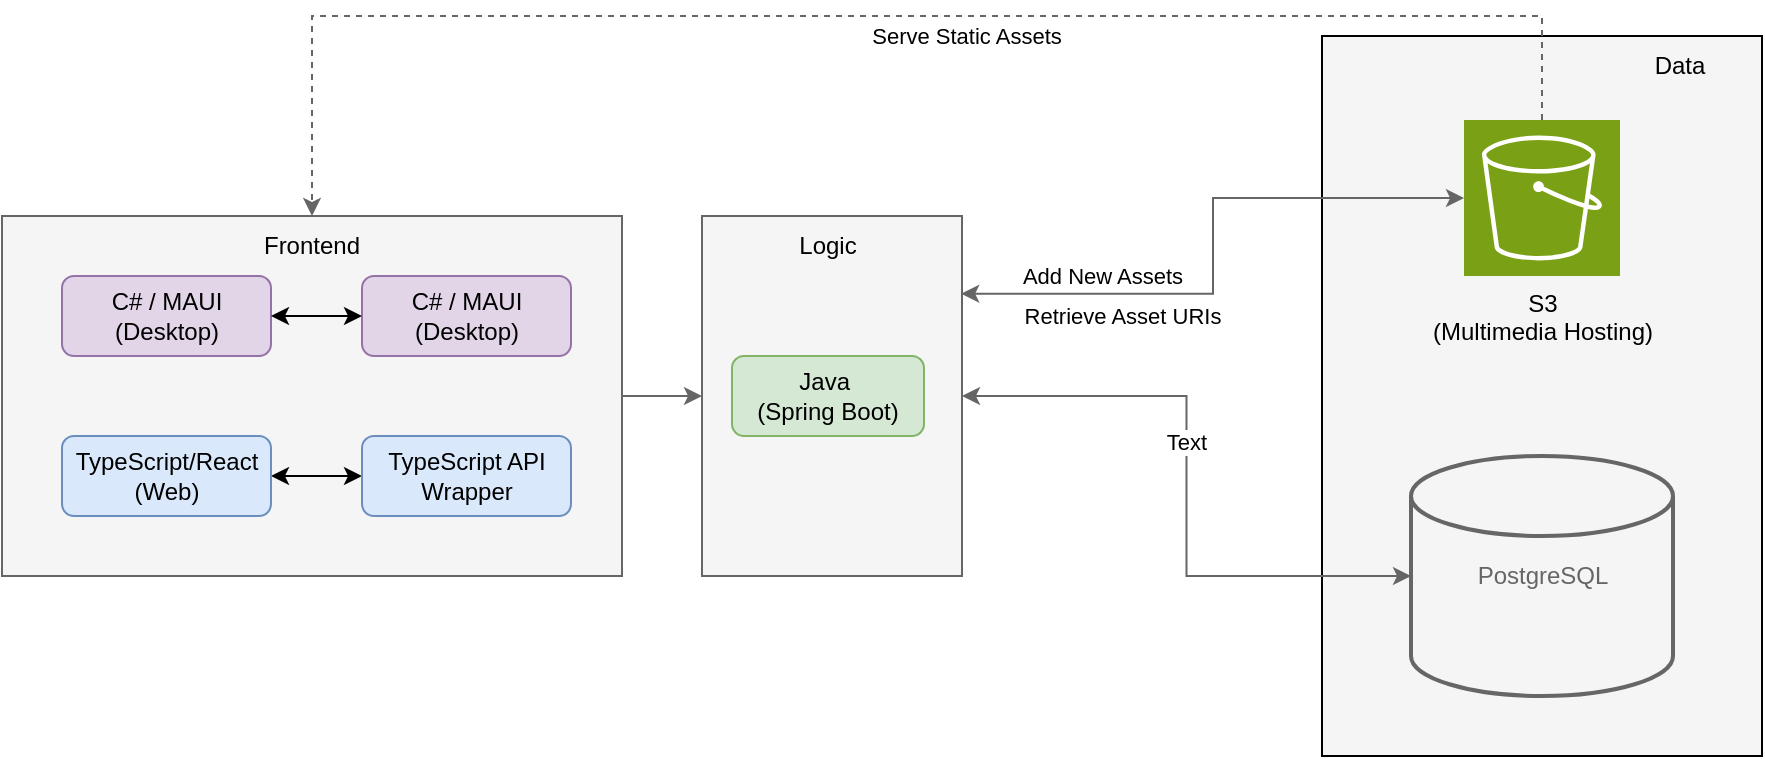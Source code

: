 <mxfile version="24.7.16">
  <diagram name="Page-1" id="avLllQ8TfvQK6QZWN9e0">
    <mxGraphModel dx="1221" dy="816" grid="1" gridSize="10" guides="1" tooltips="1" connect="1" arrows="1" fold="1" page="1" pageScale="1" pageWidth="850" pageHeight="1100" math="0" shadow="0">
      <root>
        <mxCell id="0" />
        <mxCell id="1" parent="0" />
        <mxCell id="S7jA4LU07vTDR2kEZMbT-1" value="" style="rounded=0;whiteSpace=wrap;html=1;fillColor=#F5F5F5;" vertex="1" parent="1">
          <mxGeometry x="690" y="160" width="220" height="360" as="geometry" />
        </mxCell>
        <mxCell id="96OnCysgnm1QU07OWwqa-6" value="&lt;font color=&quot;#000000&quot;&gt;S3&lt;br&gt;(Multimedia Hosting)&lt;/font&gt;" style="sketch=0;points=[[0,0,0],[0.25,0,0],[0.5,0,0],[0.75,0,0],[1,0,0],[0,1,0],[0.25,1,0],[0.5,1,0],[0.75,1,0],[1,1,0],[0,0.25,0],[0,0.5,0],[0,0.75,0],[1,0.25,0],[1,0.5,0],[1,0.75,0]];outlineConnect=0;fontColor=#232F3E;fillColor=#7AA116;strokeColor=#ffffff;dashed=0;verticalLabelPosition=bottom;verticalAlign=top;align=center;html=1;fontSize=12;fontStyle=0;aspect=fixed;shape=mxgraph.aws4.resourceIcon;resIcon=mxgraph.aws4.s3;" parent="1" vertex="1">
          <mxGeometry x="761" y="202" width="78" height="78" as="geometry" />
        </mxCell>
        <mxCell id="V3AIk7Uvm4u_U-9z5ptn-5" value="&lt;font color=&quot;#666666&quot;&gt;PostgreSQL&lt;/font&gt;" style="strokeWidth=2;html=1;shape=mxgraph.flowchart.database;whiteSpace=wrap;fillColor=#f5f5f5;fontColor=#333333;strokeColor=#666666;" parent="1" vertex="1">
          <mxGeometry x="734.5" y="370" width="131" height="120" as="geometry" />
        </mxCell>
        <mxCell id="V3AIk7Uvm4u_U-9z5ptn-6" value="&lt;div&gt;&lt;br&gt;&lt;/div&gt;" style="rounded=0;whiteSpace=wrap;html=1;fillColor=#f5f5f5;fontColor=#333333;strokeColor=#666666;" parent="1" vertex="1">
          <mxGeometry x="380" y="250" width="130" height="180" as="geometry" />
        </mxCell>
        <mxCell id="V3AIk7Uvm4u_U-9z5ptn-7" value="Logic" style="text;html=1;align=center;verticalAlign=middle;whiteSpace=wrap;rounded=0;" parent="1" vertex="1">
          <mxGeometry x="413" y="250" width="60" height="30" as="geometry" />
        </mxCell>
        <mxCell id="V3AIk7Uvm4u_U-9z5ptn-8" value="&lt;div&gt;Java&amp;nbsp;&lt;/div&gt;&lt;div&gt;(Spring Boot)&lt;/div&gt;" style="rounded=1;whiteSpace=wrap;html=1;fillColor=#d5e8d4;strokeColor=#82b366;" parent="1" vertex="1">
          <mxGeometry x="395" y="320" width="96" height="40" as="geometry" />
        </mxCell>
        <mxCell id="V3AIk7Uvm4u_U-9z5ptn-13" style="edgeStyle=orthogonalEdgeStyle;rounded=0;orthogonalLoop=1;jettySize=auto;html=1;strokeColor=#666666;" parent="1" source="V3AIk7Uvm4u_U-9z5ptn-9" target="V3AIk7Uvm4u_U-9z5ptn-6" edge="1">
          <mxGeometry relative="1" as="geometry" />
        </mxCell>
        <mxCell id="V3AIk7Uvm4u_U-9z5ptn-9" value="" style="rounded=0;whiteSpace=wrap;html=1;fillColor=#f5f5f5;fontColor=#333333;strokeColor=#666666;" parent="1" vertex="1">
          <mxGeometry x="30" y="250" width="310" height="180" as="geometry" />
        </mxCell>
        <mxCell id="V3AIk7Uvm4u_U-9z5ptn-10" value="Frontend" style="text;html=1;align=center;verticalAlign=middle;whiteSpace=wrap;rounded=0;" parent="1" vertex="1">
          <mxGeometry x="155" y="250" width="60" height="30" as="geometry" />
        </mxCell>
        <mxCell id="V3AIk7Uvm4u_U-9z5ptn-11" value="&lt;div&gt;C# / MAUI &lt;br&gt;&lt;/div&gt;&lt;div&gt;(Desktop)&lt;br&gt;&lt;/div&gt;" style="rounded=1;whiteSpace=wrap;html=1;fillColor=#e1d5e7;strokeColor=#9673a6;" parent="1" vertex="1">
          <mxGeometry x="60" y="280" width="104.5" height="40" as="geometry" />
        </mxCell>
        <mxCell id="S7jA4LU07vTDR2kEZMbT-5" style="edgeStyle=orthogonalEdgeStyle;rounded=0;orthogonalLoop=1;jettySize=auto;html=1;entryX=0;entryY=0.5;entryDx=0;entryDy=0;startArrow=classic;startFill=1;" edge="1" parent="1" source="V3AIk7Uvm4u_U-9z5ptn-12" target="S7jA4LU07vTDR2kEZMbT-4">
          <mxGeometry relative="1" as="geometry" />
        </mxCell>
        <mxCell id="V3AIk7Uvm4u_U-9z5ptn-12" value="&lt;div&gt;TypeScript/React&lt;br&gt;&lt;/div&gt;&lt;div&gt;(Web)&lt;br&gt;&lt;/div&gt;" style="rounded=1;whiteSpace=wrap;html=1;fillColor=#dae8fc;strokeColor=#6c8ebf;" parent="1" vertex="1">
          <mxGeometry x="60" y="360" width="104.5" height="40" as="geometry" />
        </mxCell>
        <mxCell id="V3AIk7Uvm4u_U-9z5ptn-17" value="" style="endArrow=classic;html=1;rounded=0;entryX=0;entryY=0.5;entryDx=0;entryDy=0;entryPerimeter=0;exitX=0.997;exitY=0.216;exitDx=0;exitDy=0;strokeColor=#666666;edgeStyle=orthogonalEdgeStyle;exitPerimeter=0;startArrow=classic;startFill=1;" parent="1" source="V3AIk7Uvm4u_U-9z5ptn-6" target="96OnCysgnm1QU07OWwqa-6" edge="1">
          <mxGeometry width="50" height="50" relative="1" as="geometry">
            <mxPoint x="494" y="340" as="sourcePoint" />
            <mxPoint x="544" y="290" as="targetPoint" />
          </mxGeometry>
        </mxCell>
        <mxCell id="S7jA4LU07vTDR2kEZMbT-9" value="&lt;div&gt;Add New Assets&lt;/div&gt;" style="edgeLabel;html=1;align=center;verticalAlign=middle;resizable=0;points=[];" vertex="1" connectable="0" parent="V3AIk7Uvm4u_U-9z5ptn-17">
          <mxGeometry x="-0.472" y="1" relative="1" as="geometry">
            <mxPoint x="-9" y="-8" as="offset" />
          </mxGeometry>
        </mxCell>
        <mxCell id="S7jA4LU07vTDR2kEZMbT-11" value="Retrieve Asset URIs" style="edgeLabel;html=1;align=center;verticalAlign=middle;resizable=0;points=[];" vertex="1" connectable="0" parent="V3AIk7Uvm4u_U-9z5ptn-17">
          <mxGeometry x="-0.794" relative="1" as="geometry">
            <mxPoint x="49" y="11" as="offset" />
          </mxGeometry>
        </mxCell>
        <mxCell id="V3AIk7Uvm4u_U-9z5ptn-19" value="" style="endArrow=classic;html=1;rounded=0;dashed=1;exitX=0.5;exitY=0;exitDx=0;exitDy=0;exitPerimeter=0;entryX=0.5;entryY=0;entryDx=0;entryDy=0;strokeColor=#666666;" parent="1" source="96OnCysgnm1QU07OWwqa-6" target="V3AIk7Uvm4u_U-9z5ptn-10" edge="1">
          <mxGeometry width="50" height="50" relative="1" as="geometry">
            <mxPoint x="664" y="180" as="sourcePoint" />
            <mxPoint x="714" y="130" as="targetPoint" />
            <Array as="points">
              <mxPoint x="800" y="150" />
              <mxPoint x="185" y="150" />
            </Array>
          </mxGeometry>
        </mxCell>
        <mxCell id="S7jA4LU07vTDR2kEZMbT-8" value="Serve Static Assets" style="edgeLabel;html=1;align=center;verticalAlign=middle;resizable=0;points=[];" vertex="1" connectable="0" parent="V3AIk7Uvm4u_U-9z5ptn-19">
          <mxGeometry x="-0.177" y="1" relative="1" as="geometry">
            <mxPoint x="-25" y="9" as="offset" />
          </mxGeometry>
        </mxCell>
        <mxCell id="V3AIk7Uvm4u_U-9z5ptn-20" value="" style="endArrow=classic;html=1;rounded=0;entryX=0;entryY=0.5;entryDx=0;entryDy=0;entryPerimeter=0;exitX=1;exitY=0.5;exitDx=0;exitDy=0;strokeColor=#666666;edgeStyle=orthogonalEdgeStyle;startArrow=classic;startFill=1;" parent="1" source="V3AIk7Uvm4u_U-9z5ptn-6" target="V3AIk7Uvm4u_U-9z5ptn-5" edge="1">
          <mxGeometry width="50" height="50" relative="1" as="geometry">
            <mxPoint x="550" y="440" as="sourcePoint" />
            <mxPoint x="600" y="390" as="targetPoint" />
          </mxGeometry>
        </mxCell>
        <mxCell id="S7jA4LU07vTDR2kEZMbT-10" value="Text" style="edgeLabel;html=1;align=center;verticalAlign=middle;resizable=0;points=[];" vertex="1" connectable="0" parent="V3AIk7Uvm4u_U-9z5ptn-20">
          <mxGeometry x="-0.142" y="-1" relative="1" as="geometry">
            <mxPoint as="offset" />
          </mxGeometry>
        </mxCell>
        <mxCell id="S7jA4LU07vTDR2kEZMbT-2" value="&lt;div&gt;Data&lt;/div&gt;" style="text;html=1;align=center;verticalAlign=middle;whiteSpace=wrap;rounded=0;" vertex="1" parent="1">
          <mxGeometry x="839" y="160" width="60" height="30" as="geometry" />
        </mxCell>
        <mxCell id="S7jA4LU07vTDR2kEZMbT-4" value="TypeScript API Wrapper" style="rounded=1;whiteSpace=wrap;html=1;fillColor=#dae8fc;strokeColor=#6c8ebf;" vertex="1" parent="1">
          <mxGeometry x="210" y="360" width="104.5" height="40" as="geometry" />
        </mxCell>
        <mxCell id="S7jA4LU07vTDR2kEZMbT-6" value="&lt;div&gt;C# / MAUI &lt;br&gt;&lt;/div&gt;&lt;div&gt;(Desktop)&lt;br&gt;&lt;/div&gt;" style="rounded=1;whiteSpace=wrap;html=1;fillColor=#e1d5e7;strokeColor=#9673a6;" vertex="1" parent="1">
          <mxGeometry x="210" y="280" width="104.5" height="40" as="geometry" />
        </mxCell>
        <mxCell id="S7jA4LU07vTDR2kEZMbT-7" style="edgeStyle=orthogonalEdgeStyle;rounded=0;orthogonalLoop=1;jettySize=auto;html=1;entryX=0;entryY=0.5;entryDx=0;entryDy=0;startArrow=classic;startFill=1;" edge="1" parent="1" source="V3AIk7Uvm4u_U-9z5ptn-11" target="S7jA4LU07vTDR2kEZMbT-6">
          <mxGeometry relative="1" as="geometry" />
        </mxCell>
      </root>
    </mxGraphModel>
  </diagram>
</mxfile>
